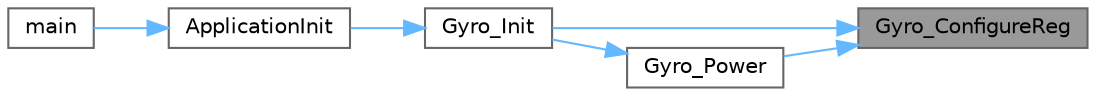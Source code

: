 digraph "Gyro_ConfigureReg"
{
 // LATEX_PDF_SIZE
  bgcolor="transparent";
  edge [fontname=Helvetica,fontsize=10,labelfontname=Helvetica,labelfontsize=10];
  node [fontname=Helvetica,fontsize=10,shape=box,height=0.2,width=0.4];
  rankdir="RL";
  Node1 [id="Node000001",label="Gyro_ConfigureReg",height=0.2,width=0.4,color="gray40", fillcolor="grey60", style="filled", fontcolor="black",tooltip="configures given register to the data provided"];
  Node1 -> Node2 [id="edge1_Node000001_Node000002",dir="back",color="steelblue1",style="solid",tooltip=" "];
  Node2 [id="Node000002",label="Gyro_Init",height=0.2,width=0.4,color="grey40", fillcolor="white", style="filled",URL="$_gyro_8c.html#a43c12bfd8b1698dc230be585a8629c9a",tooltip="starts up the gyro and enables all registers for gyro Y reading"];
  Node2 -> Node3 [id="edge2_Node000002_Node000003",dir="back",color="steelblue1",style="solid",tooltip=" "];
  Node3 [id="Node000003",label="ApplicationInit",height=0.2,width=0.4,color="grey40", fillcolor="white", style="filled",URL="$_application_code_8c.html#a784bc21ff799c79e41f61fbb3583d1e9",tooltip=" "];
  Node3 -> Node4 [id="edge3_Node000003_Node000004",dir="back",color="steelblue1",style="solid",tooltip=" "];
  Node4 [id="Node000004",label="main",height=0.2,width=0.4,color="grey40", fillcolor="white", style="filled",URL="$main_8c.html#a840291bc02cba5474a4cb46a9b9566fe",tooltip="The application entry point."];
  Node1 -> Node5 [id="edge4_Node000001_Node000005",dir="back",color="steelblue1",style="solid",tooltip=" "];
  Node5 [id="Node000005",label="Gyro_Power",height=0.2,width=0.4,color="grey40", fillcolor="white", style="filled",URL="$_gyro_8c.html#a9cf90d1ba4a81771f99c2a913609235e",tooltip="powers on the board"];
  Node5 -> Node2 [id="edge5_Node000005_Node000002",dir="back",color="steelblue1",style="solid",tooltip=" "];
}
